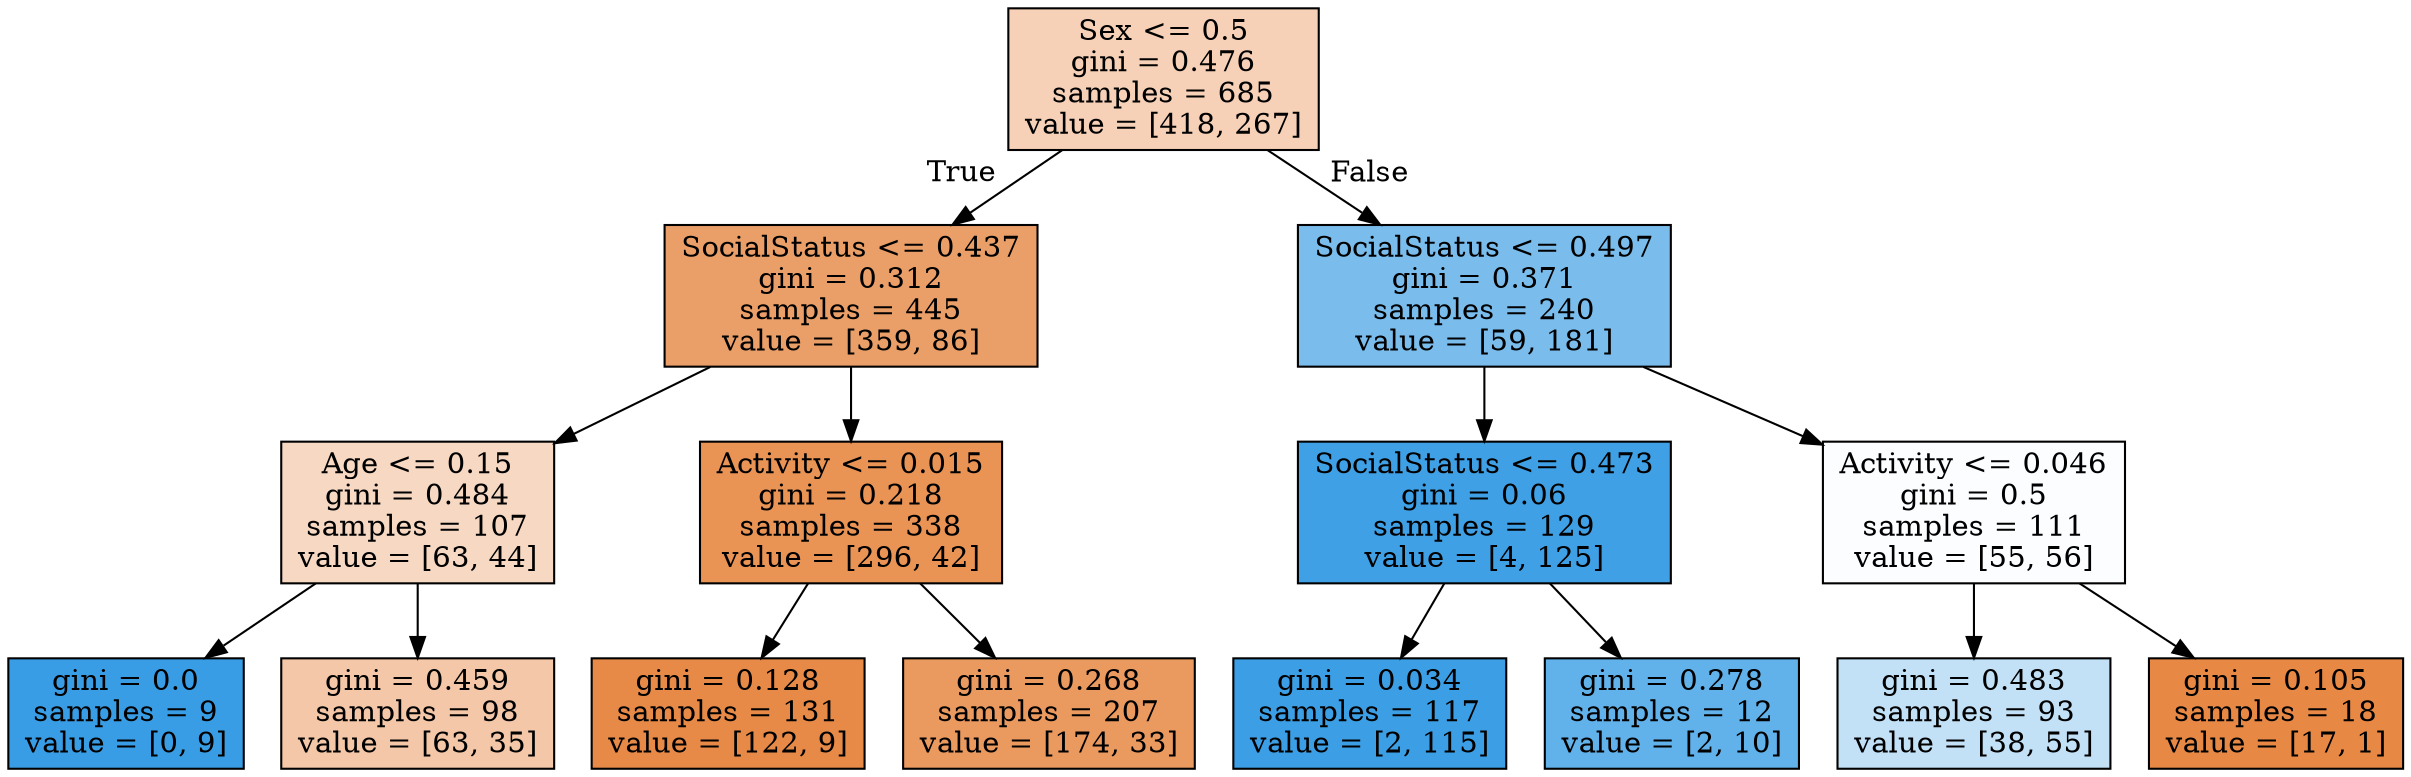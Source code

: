 digraph Tree {
node [shape=box, style="filled", color="black"] ;
0 [label="Sex <= 0.5\ngini = 0.476\nsamples = 685\nvalue = [418, 267]", fillcolor="#f6d1b7"] ;
1 [label="SocialStatus <= 0.437\ngini = 0.312\nsamples = 445\nvalue = [359, 86]", fillcolor="#eb9f68"] ;
0 -> 1 [labeldistance=2.5, labelangle=45, headlabel="True"] ;
2 [label="Age <= 0.15\ngini = 0.484\nsamples = 107\nvalue = [63, 44]", fillcolor="#f7d9c3"] ;
1 -> 2 ;
3 [label="gini = 0.0\nsamples = 9\nvalue = [0, 9]", fillcolor="#399de5"] ;
2 -> 3 ;
4 [label="gini = 0.459\nsamples = 98\nvalue = [63, 35]", fillcolor="#f3c7a7"] ;
2 -> 4 ;
5 [label="Activity <= 0.015\ngini = 0.218\nsamples = 338\nvalue = [296, 42]", fillcolor="#e99355"] ;
1 -> 5 ;
6 [label="gini = 0.128\nsamples = 131\nvalue = [122, 9]", fillcolor="#e78a48"] ;
5 -> 6 ;
7 [label="gini = 0.268\nsamples = 207\nvalue = [174, 33]", fillcolor="#ea995f"] ;
5 -> 7 ;
8 [label="SocialStatus <= 0.497\ngini = 0.371\nsamples = 240\nvalue = [59, 181]", fillcolor="#7abded"] ;
0 -> 8 [labeldistance=2.5, labelangle=-45, headlabel="False"] ;
9 [label="SocialStatus <= 0.473\ngini = 0.06\nsamples = 129\nvalue = [4, 125]", fillcolor="#3fa0e6"] ;
8 -> 9 ;
10 [label="gini = 0.034\nsamples = 117\nvalue = [2, 115]", fillcolor="#3c9fe5"] ;
9 -> 10 ;
11 [label="gini = 0.278\nsamples = 12\nvalue = [2, 10]", fillcolor="#61b1ea"] ;
9 -> 11 ;
12 [label="Activity <= 0.046\ngini = 0.5\nsamples = 111\nvalue = [55, 56]", fillcolor="#fbfdff"] ;
8 -> 12 ;
13 [label="gini = 0.483\nsamples = 93\nvalue = [38, 55]", fillcolor="#c2e1f7"] ;
12 -> 13 ;
14 [label="gini = 0.105\nsamples = 18\nvalue = [17, 1]", fillcolor="#e78845"] ;
12 -> 14 ;
}
